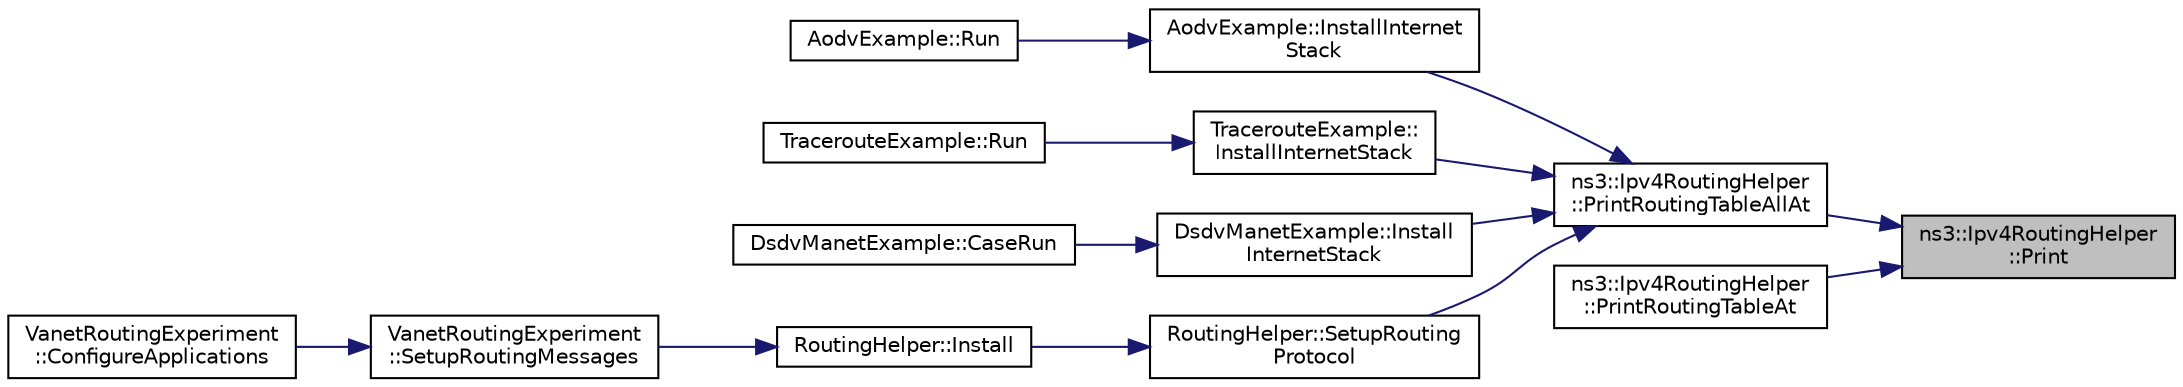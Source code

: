 digraph "ns3::Ipv4RoutingHelper::Print"
{
 // LATEX_PDF_SIZE
  edge [fontname="Helvetica",fontsize="10",labelfontname="Helvetica",labelfontsize="10"];
  node [fontname="Helvetica",fontsize="10",shape=record];
  rankdir="RL";
  Node1 [label="ns3::Ipv4RoutingHelper\l::Print",height=0.2,width=0.4,color="black", fillcolor="grey75", style="filled", fontcolor="black",tooltip="prints the routing tables of a node."];
  Node1 -> Node2 [dir="back",color="midnightblue",fontsize="10",style="solid",fontname="Helvetica"];
  Node2 [label="ns3::Ipv4RoutingHelper\l::PrintRoutingTableAllAt",height=0.2,width=0.4,color="black", fillcolor="white", style="filled",URL="$classns3_1_1_ipv4_routing_helper.html#a10d8ba23eca330de968fdfbca2730ec3",tooltip="prints the routing tables of all nodes at a particular time."];
  Node2 -> Node3 [dir="back",color="midnightblue",fontsize="10",style="solid",fontname="Helvetica"];
  Node3 [label="AodvExample::InstallInternet\lStack",height=0.2,width=0.4,color="black", fillcolor="white", style="filled",URL="$class_aodv_example.html#abc2e6b6dd4791571042bc65a1340efd5",tooltip="Create the network."];
  Node3 -> Node4 [dir="back",color="midnightblue",fontsize="10",style="solid",fontname="Helvetica"];
  Node4 [label="AodvExample::Run",height=0.2,width=0.4,color="black", fillcolor="white", style="filled",URL="$class_aodv_example.html#a954ace72fd69c0a09193047d33d9ad61",tooltip="Run simulation."];
  Node2 -> Node5 [dir="back",color="midnightblue",fontsize="10",style="solid",fontname="Helvetica"];
  Node5 [label="TracerouteExample::\lInstallInternetStack",height=0.2,width=0.4,color="black", fillcolor="white", style="filled",URL="$class_traceroute_example.html#ab9c774896fa34bf98bdfc7033791ecbf",tooltip="Create the network."];
  Node5 -> Node6 [dir="back",color="midnightblue",fontsize="10",style="solid",fontname="Helvetica"];
  Node6 [label="TracerouteExample::Run",height=0.2,width=0.4,color="black", fillcolor="white", style="filled",URL="$class_traceroute_example.html#a66520009caae01b97242105e9892c06c",tooltip="Run simulation."];
  Node2 -> Node7 [dir="back",color="midnightblue",fontsize="10",style="solid",fontname="Helvetica"];
  Node7 [label="DsdvManetExample::Install\lInternetStack",height=0.2,width=0.4,color="black", fillcolor="white", style="filled",URL="$class_dsdv_manet_example.html#a81e2a6a60033ea5e4f630c8805cd9586",tooltip="Create network."];
  Node7 -> Node8 [dir="back",color="midnightblue",fontsize="10",style="solid",fontname="Helvetica"];
  Node8 [label="DsdvManetExample::CaseRun",height=0.2,width=0.4,color="black", fillcolor="white", style="filled",URL="$class_dsdv_manet_example.html#aa61b3622afce14d04f2cf656fba31f4d",tooltip="Run function."];
  Node2 -> Node9 [dir="back",color="midnightblue",fontsize="10",style="solid",fontname="Helvetica"];
  Node9 [label="RoutingHelper::SetupRouting\lProtocol",height=0.2,width=0.4,color="black", fillcolor="white", style="filled",URL="$class_routing_helper.html#a78ef84cd47fa44fd06015e7e157b8404",tooltip="Sets up the protocol protocol on the nodes."];
  Node9 -> Node10 [dir="back",color="midnightblue",fontsize="10",style="solid",fontname="Helvetica"];
  Node10 [label="RoutingHelper::Install",height=0.2,width=0.4,color="black", fillcolor="white", style="filled",URL="$class_routing_helper.html#aaf78f59b3e8259f18029a594acfc01b6",tooltip="Installs routing functionality on nodes and their devices and interfaces."];
  Node10 -> Node11 [dir="back",color="midnightblue",fontsize="10",style="solid",fontname="Helvetica"];
  Node11 [label="VanetRoutingExperiment\l::SetupRoutingMessages",height=0.2,width=0.4,color="black", fillcolor="white", style="filled",URL="$class_vanet_routing_experiment.html#a43acab75ab7e3ed90764af8e53d622e5",tooltip="Set up generation of packets to be routed through the vehicular network."];
  Node11 -> Node12 [dir="back",color="midnightblue",fontsize="10",style="solid",fontname="Helvetica"];
  Node12 [label="VanetRoutingExperiment\l::ConfigureApplications",height=0.2,width=0.4,color="black", fillcolor="white", style="filled",URL="$class_vanet_routing_experiment.html#ac9ec4394e60b165e355ddbe1eecc78fd",tooltip="Configure applications."];
  Node1 -> Node13 [dir="back",color="midnightblue",fontsize="10",style="solid",fontname="Helvetica"];
  Node13 [label="ns3::Ipv4RoutingHelper\l::PrintRoutingTableAt",height=0.2,width=0.4,color="black", fillcolor="white", style="filled",URL="$classns3_1_1_ipv4_routing_helper.html#a0abbae008296b5ab6f4e7612390ee37f",tooltip="prints the routing tables of a node at a particular time."];
}
